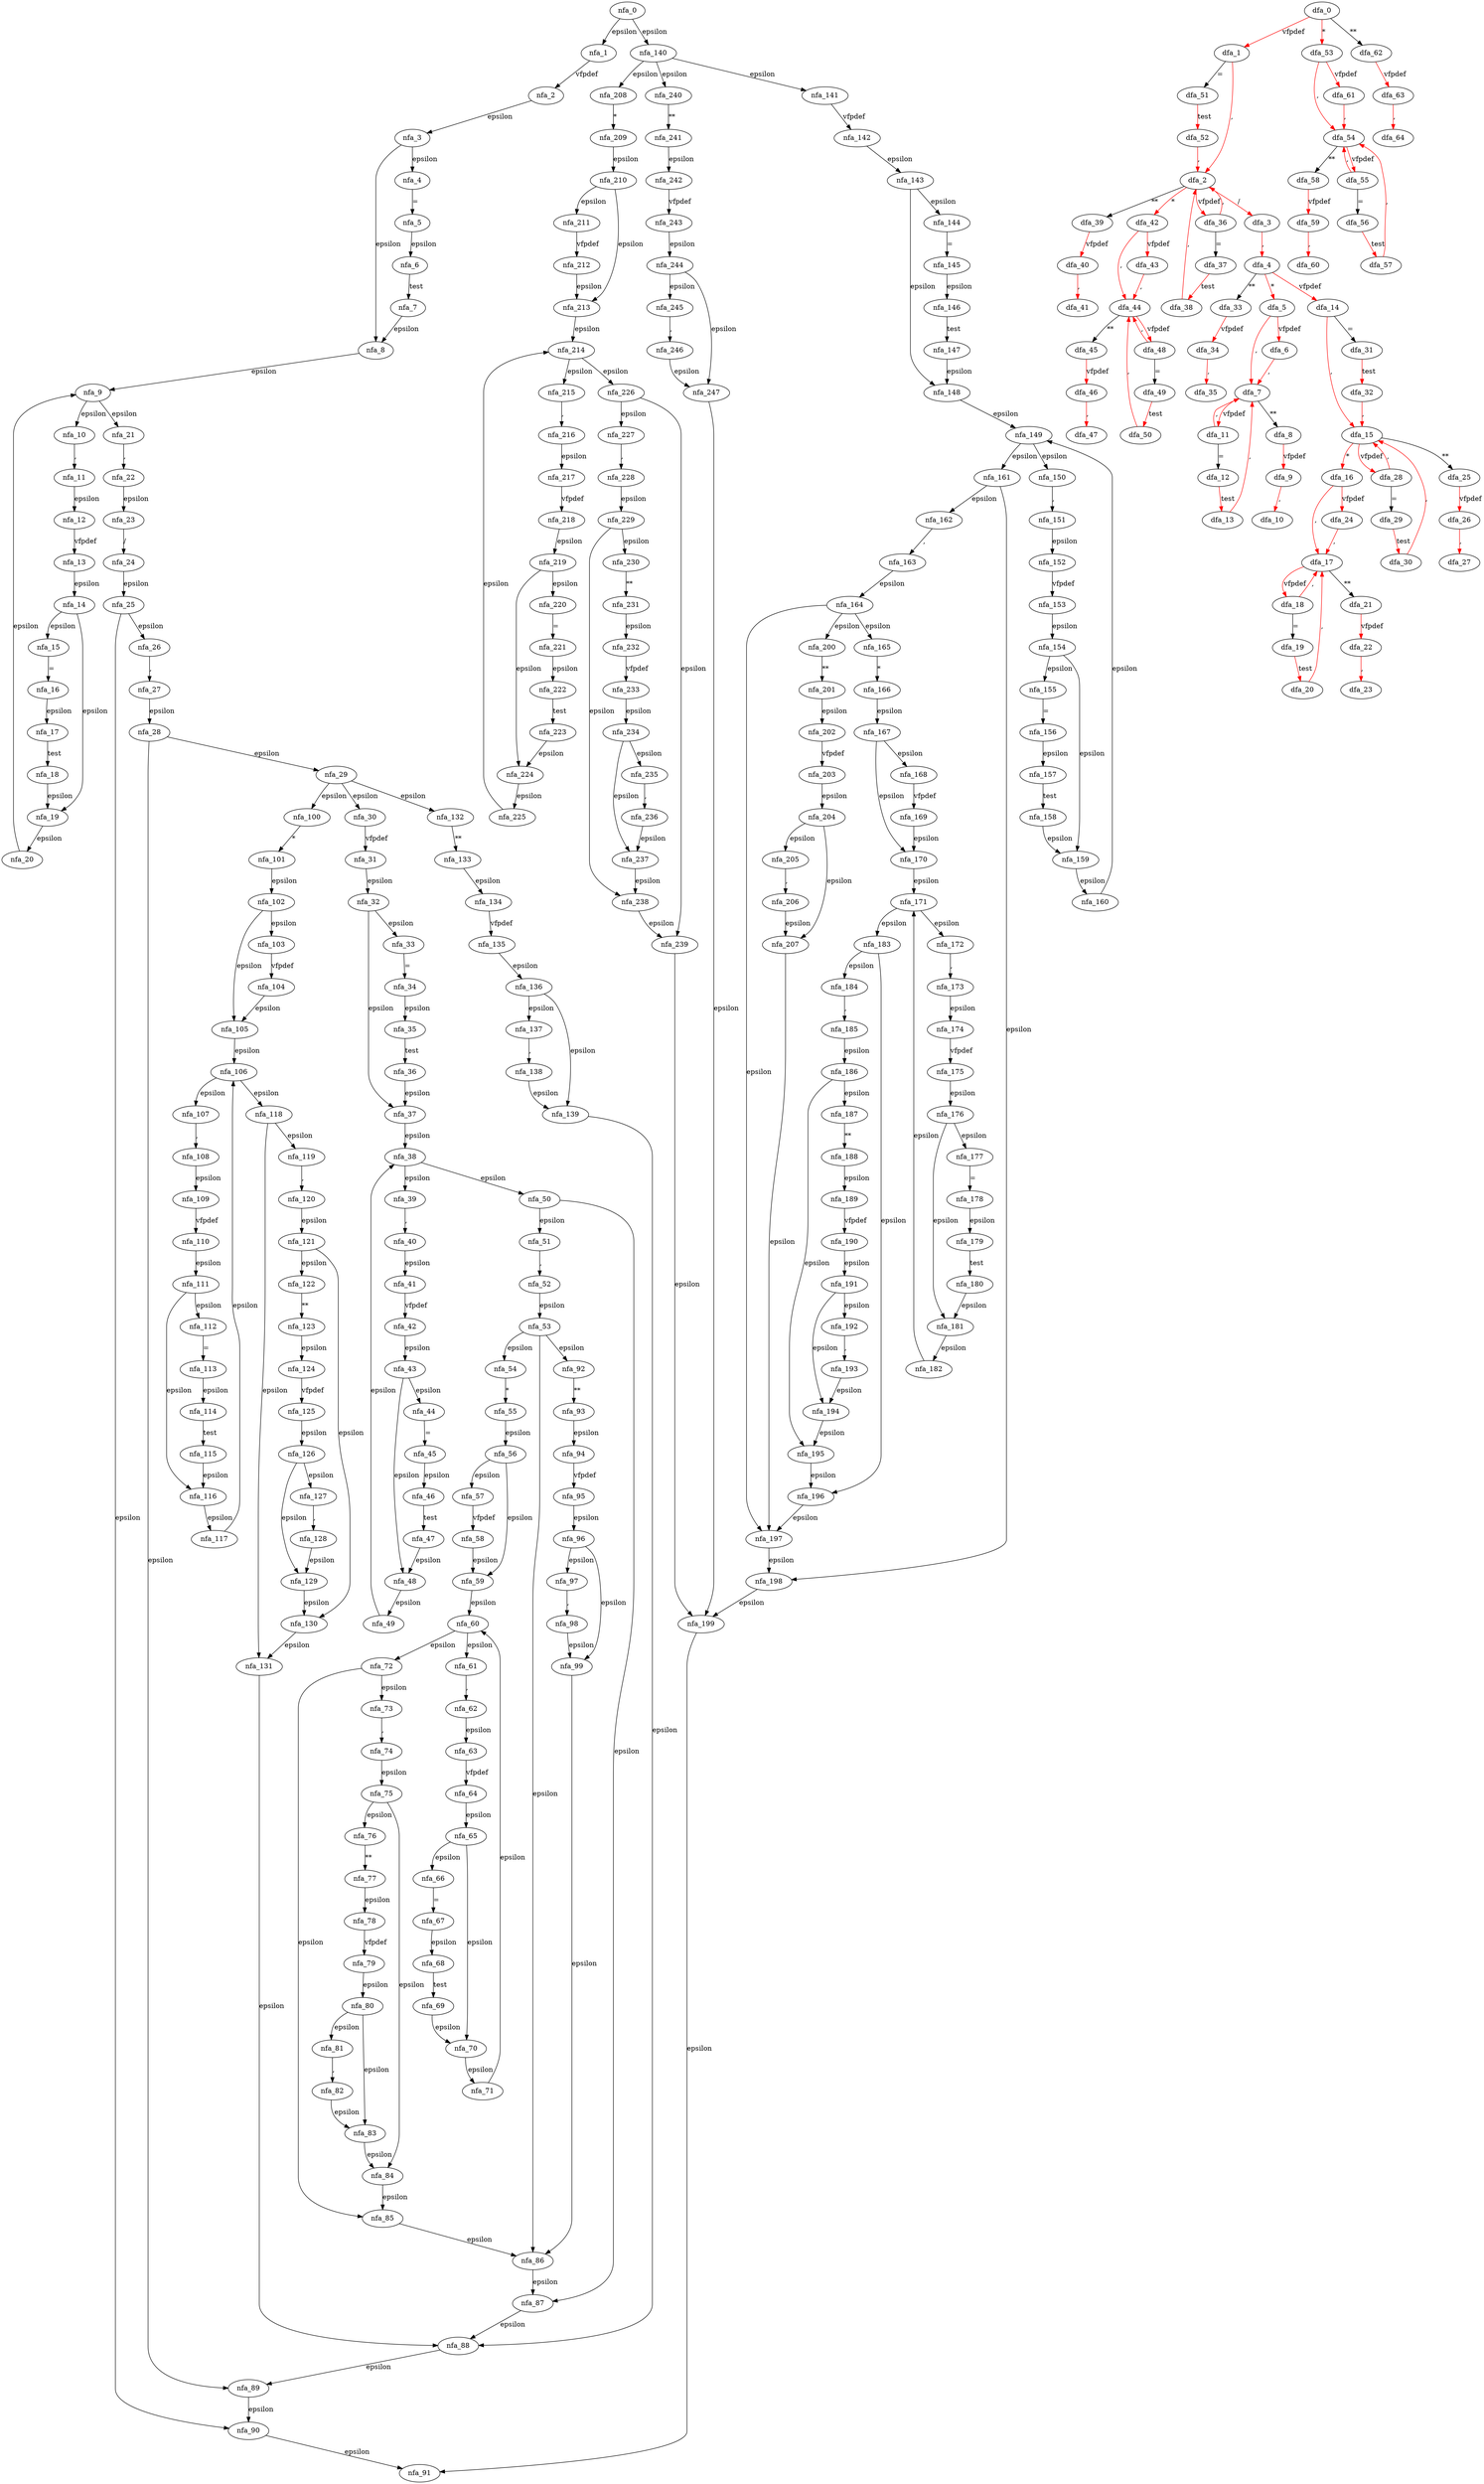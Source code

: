 digraph varargslist {
 subgraph varargslist_nfa {
  nfa_0->nfa_1[label=epsilon]
  nfa_1->nfa_2[label=vfpdef]
  nfa_2->nfa_3[label=epsilon]
  nfa_3->nfa_4[label=epsilon]
  nfa_4->nfa_5[label="="]
  nfa_5->nfa_6[label=epsilon]
  nfa_6->nfa_7[label=test]
  nfa_7->nfa_8[label=epsilon]
  nfa_8->nfa_9[label=epsilon]
  nfa_9->nfa_10[label=epsilon]
  nfa_10->nfa_11[label=","]
  nfa_11->nfa_12[label=epsilon]
  nfa_12->nfa_13[label=vfpdef]
  nfa_13->nfa_14[label=epsilon]
  nfa_14->nfa_15[label=epsilon]
  nfa_15->nfa_16[label="="]
  nfa_16->nfa_17[label=epsilon]
  nfa_17->nfa_18[label=test]
  nfa_18->nfa_19[label=epsilon]
  nfa_19->nfa_20[label=epsilon]
  nfa_20->nfa_9[label=epsilon]
  nfa_14->nfa_19[label=epsilon]
  nfa_9->nfa_21[label=epsilon]
  nfa_21->nfa_22[label=","]
  nfa_22->nfa_23[label=epsilon]
  nfa_23->nfa_24[label="/"]
  nfa_24->nfa_25[label=epsilon]
  nfa_25->nfa_26[label=epsilon]
  nfa_26->nfa_27[label=","]
  nfa_27->nfa_28[label=epsilon]
  nfa_28->nfa_29[label=epsilon]
  nfa_29->nfa_30[label=epsilon]
  nfa_30->nfa_31[label=vfpdef]
  nfa_31->nfa_32[label=epsilon]
  nfa_32->nfa_33[label=epsilon]
  nfa_33->nfa_34[label="="]
  nfa_34->nfa_35[label=epsilon]
  nfa_35->nfa_36[label=test]
  nfa_36->nfa_37[label=epsilon]
  nfa_37->nfa_38[label=epsilon]
  nfa_38->nfa_39[label=epsilon]
  nfa_39->nfa_40[label=","]
  nfa_40->nfa_41[label=epsilon]
  nfa_41->nfa_42[label=vfpdef]
  nfa_42->nfa_43[label=epsilon]
  nfa_43->nfa_44[label=epsilon]
  nfa_44->nfa_45[label="="]
  nfa_45->nfa_46[label=epsilon]
  nfa_46->nfa_47[label=test]
  nfa_47->nfa_48[label=epsilon]
  nfa_48->nfa_49[label=epsilon]
  nfa_49->nfa_38[label=epsilon]
  nfa_43->nfa_48[label=epsilon]
  nfa_38->nfa_50[label=epsilon]
  nfa_50->nfa_51[label=epsilon]
  nfa_51->nfa_52[label=","]
  nfa_52->nfa_53[label=epsilon]
  nfa_53->nfa_54[label=epsilon]
  nfa_54->nfa_55[label="*"]
  nfa_55->nfa_56[label=epsilon]
  nfa_56->nfa_57[label=epsilon]
  nfa_57->nfa_58[label=vfpdef]
  nfa_58->nfa_59[label=epsilon]
  nfa_59->nfa_60[label=epsilon]
  nfa_60->nfa_61[label=epsilon]
  nfa_61->nfa_62[label=","]
  nfa_62->nfa_63[label=epsilon]
  nfa_63->nfa_64[label=vfpdef]
  nfa_64->nfa_65[label=epsilon]
  nfa_65->nfa_66[label=epsilon]
  nfa_66->nfa_67[label="="]
  nfa_67->nfa_68[label=epsilon]
  nfa_68->nfa_69[label=test]
  nfa_69->nfa_70[label=epsilon]
  nfa_70->nfa_71[label=epsilon]
  nfa_71->nfa_60[label=epsilon]
  nfa_65->nfa_70[label=epsilon]
  nfa_60->nfa_72[label=epsilon]
  nfa_72->nfa_73[label=epsilon]
  nfa_73->nfa_74[label=","]
  nfa_74->nfa_75[label=epsilon]
  nfa_75->nfa_76[label=epsilon]
  nfa_76->nfa_77[label="**"]
  nfa_77->nfa_78[label=epsilon]
  nfa_78->nfa_79[label=vfpdef]
  nfa_79->nfa_80[label=epsilon]
  nfa_80->nfa_81[label=epsilon]
  nfa_81->nfa_82[label=","]
  nfa_82->nfa_83[label=epsilon]
  nfa_83->nfa_84[label=epsilon]
  nfa_84->nfa_85[label=epsilon]
  nfa_85->nfa_86[label=epsilon]
  nfa_86->nfa_87[label=epsilon]
  nfa_87->nfa_88[label=epsilon]
  nfa_88->nfa_89[label=epsilon]
  nfa_89->nfa_90[label=epsilon]
  nfa_90->nfa_91[label=epsilon]
  nfa_80->nfa_83[label=epsilon]
  nfa_75->nfa_84[label=epsilon]
  nfa_72->nfa_85[label=epsilon]
  nfa_56->nfa_59[label=epsilon]
  nfa_53->nfa_92[label=epsilon]
  nfa_92->nfa_93[label="**"]
  nfa_93->nfa_94[label=epsilon]
  nfa_94->nfa_95[label=vfpdef]
  nfa_95->nfa_96[label=epsilon]
  nfa_96->nfa_97[label=epsilon]
  nfa_97->nfa_98[label=","]
  nfa_98->nfa_99[label=epsilon]
  nfa_99->nfa_86[label=epsilon]
  nfa_96->nfa_99[label=epsilon]
  nfa_53->nfa_86[label=epsilon]
  nfa_50->nfa_87[label=epsilon]
  nfa_32->nfa_37[label=epsilon]
  nfa_29->nfa_100[label=epsilon]
  nfa_100->nfa_101[label="*"]
  nfa_101->nfa_102[label=epsilon]
  nfa_102->nfa_103[label=epsilon]
  nfa_103->nfa_104[label=vfpdef]
  nfa_104->nfa_105[label=epsilon]
  nfa_105->nfa_106[label=epsilon]
  nfa_106->nfa_107[label=epsilon]
  nfa_107->nfa_108[label=","]
  nfa_108->nfa_109[label=epsilon]
  nfa_109->nfa_110[label=vfpdef]
  nfa_110->nfa_111[label=epsilon]
  nfa_111->nfa_112[label=epsilon]
  nfa_112->nfa_113[label="="]
  nfa_113->nfa_114[label=epsilon]
  nfa_114->nfa_115[label=test]
  nfa_115->nfa_116[label=epsilon]
  nfa_116->nfa_117[label=epsilon]
  nfa_117->nfa_106[label=epsilon]
  nfa_111->nfa_116[label=epsilon]
  nfa_106->nfa_118[label=epsilon]
  nfa_118->nfa_119[label=epsilon]
  nfa_119->nfa_120[label=","]
  nfa_120->nfa_121[label=epsilon]
  nfa_121->nfa_122[label=epsilon]
  nfa_122->nfa_123[label="**"]
  nfa_123->nfa_124[label=epsilon]
  nfa_124->nfa_125[label=vfpdef]
  nfa_125->nfa_126[label=epsilon]
  nfa_126->nfa_127[label=epsilon]
  nfa_127->nfa_128[label=","]
  nfa_128->nfa_129[label=epsilon]
  nfa_129->nfa_130[label=epsilon]
  nfa_130->nfa_131[label=epsilon]
  nfa_131->nfa_88[label=epsilon]
  nfa_126->nfa_129[label=epsilon]
  nfa_121->nfa_130[label=epsilon]
  nfa_118->nfa_131[label=epsilon]
  nfa_102->nfa_105[label=epsilon]
  nfa_29->nfa_132[label=epsilon]
  nfa_132->nfa_133[label="**"]
  nfa_133->nfa_134[label=epsilon]
  nfa_134->nfa_135[label=vfpdef]
  nfa_135->nfa_136[label=epsilon]
  nfa_136->nfa_137[label=epsilon]
  nfa_137->nfa_138[label=","]
  nfa_138->nfa_139[label=epsilon]
  nfa_139->nfa_88[label=epsilon]
  nfa_136->nfa_139[label=epsilon]
  nfa_28->nfa_89[label=epsilon]
  nfa_25->nfa_90[label=epsilon]
  nfa_3->nfa_8[label=epsilon]
  nfa_0->nfa_140[label=epsilon]
  nfa_140->nfa_141[label=epsilon]
  nfa_141->nfa_142[label=vfpdef]
  nfa_142->nfa_143[label=epsilon]
  nfa_143->nfa_144[label=epsilon]
  nfa_144->nfa_145[label="="]
  nfa_145->nfa_146[label=epsilon]
  nfa_146->nfa_147[label=test]
  nfa_147->nfa_148[label=epsilon]
  nfa_148->nfa_149[label=epsilon]
  nfa_149->nfa_150[label=epsilon]
  nfa_150->nfa_151[label=","]
  nfa_151->nfa_152[label=epsilon]
  nfa_152->nfa_153[label=vfpdef]
  nfa_153->nfa_154[label=epsilon]
  nfa_154->nfa_155[label=epsilon]
  nfa_155->nfa_156[label="="]
  nfa_156->nfa_157[label=epsilon]
  nfa_157->nfa_158[label=test]
  nfa_158->nfa_159[label=epsilon]
  nfa_159->nfa_160[label=epsilon]
  nfa_160->nfa_149[label=epsilon]
  nfa_154->nfa_159[label=epsilon]
  nfa_149->nfa_161[label=epsilon]
  nfa_161->nfa_162[label=epsilon]
  nfa_162->nfa_163[label=","]
  nfa_163->nfa_164[label=epsilon]
  nfa_164->nfa_165[label=epsilon]
  nfa_165->nfa_166[label="*"]
  nfa_166->nfa_167[label=epsilon]
  nfa_167->nfa_168[label=epsilon]
  nfa_168->nfa_169[label=vfpdef]
  nfa_169->nfa_170[label=epsilon]
  nfa_170->nfa_171[label=epsilon]
  nfa_171->nfa_172[label=epsilon]
  nfa_172->nfa_173[label=","]
  nfa_173->nfa_174[label=epsilon]
  nfa_174->nfa_175[label=vfpdef]
  nfa_175->nfa_176[label=epsilon]
  nfa_176->nfa_177[label=epsilon]
  nfa_177->nfa_178[label="="]
  nfa_178->nfa_179[label=epsilon]
  nfa_179->nfa_180[label=test]
  nfa_180->nfa_181[label=epsilon]
  nfa_181->nfa_182[label=epsilon]
  nfa_182->nfa_171[label=epsilon]
  nfa_176->nfa_181[label=epsilon]
  nfa_171->nfa_183[label=epsilon]
  nfa_183->nfa_184[label=epsilon]
  nfa_184->nfa_185[label=","]
  nfa_185->nfa_186[label=epsilon]
  nfa_186->nfa_187[label=epsilon]
  nfa_187->nfa_188[label="**"]
  nfa_188->nfa_189[label=epsilon]
  nfa_189->nfa_190[label=vfpdef]
  nfa_190->nfa_191[label=epsilon]
  nfa_191->nfa_192[label=epsilon]
  nfa_192->nfa_193[label=","]
  nfa_193->nfa_194[label=epsilon]
  nfa_194->nfa_195[label=epsilon]
  nfa_195->nfa_196[label=epsilon]
  nfa_196->nfa_197[label=epsilon]
  nfa_197->nfa_198[label=epsilon]
  nfa_198->nfa_199[label=epsilon]
  nfa_199->nfa_91[label=epsilon]
  nfa_191->nfa_194[label=epsilon]
  nfa_186->nfa_195[label=epsilon]
  nfa_183->nfa_196[label=epsilon]
  nfa_167->nfa_170[label=epsilon]
  nfa_164->nfa_200[label=epsilon]
  nfa_200->nfa_201[label="**"]
  nfa_201->nfa_202[label=epsilon]
  nfa_202->nfa_203[label=vfpdef]
  nfa_203->nfa_204[label=epsilon]
  nfa_204->nfa_205[label=epsilon]
  nfa_205->nfa_206[label=","]
  nfa_206->nfa_207[label=epsilon]
  nfa_207->nfa_197[label=epsilon]
  nfa_204->nfa_207[label=epsilon]
  nfa_164->nfa_197[label=epsilon]
  nfa_161->nfa_198[label=epsilon]
  nfa_143->nfa_148[label=epsilon]
  nfa_140->nfa_208[label=epsilon]
  nfa_208->nfa_209[label="*"]
  nfa_209->nfa_210[label=epsilon]
  nfa_210->nfa_211[label=epsilon]
  nfa_211->nfa_212[label=vfpdef]
  nfa_212->nfa_213[label=epsilon]
  nfa_213->nfa_214[label=epsilon]
  nfa_214->nfa_215[label=epsilon]
  nfa_215->nfa_216[label=","]
  nfa_216->nfa_217[label=epsilon]
  nfa_217->nfa_218[label=vfpdef]
  nfa_218->nfa_219[label=epsilon]
  nfa_219->nfa_220[label=epsilon]
  nfa_220->nfa_221[label="="]
  nfa_221->nfa_222[label=epsilon]
  nfa_222->nfa_223[label=test]
  nfa_223->nfa_224[label=epsilon]
  nfa_224->nfa_225[label=epsilon]
  nfa_225->nfa_214[label=epsilon]
  nfa_219->nfa_224[label=epsilon]
  nfa_214->nfa_226[label=epsilon]
  nfa_226->nfa_227[label=epsilon]
  nfa_227->nfa_228[label=","]
  nfa_228->nfa_229[label=epsilon]
  nfa_229->nfa_230[label=epsilon]
  nfa_230->nfa_231[label="**"]
  nfa_231->nfa_232[label=epsilon]
  nfa_232->nfa_233[label=vfpdef]
  nfa_233->nfa_234[label=epsilon]
  nfa_234->nfa_235[label=epsilon]
  nfa_235->nfa_236[label=","]
  nfa_236->nfa_237[label=epsilon]
  nfa_237->nfa_238[label=epsilon]
  nfa_238->nfa_239[label=epsilon]
  nfa_239->nfa_199[label=epsilon]
  nfa_234->nfa_237[label=epsilon]
  nfa_229->nfa_238[label=epsilon]
  nfa_226->nfa_239[label=epsilon]
  nfa_210->nfa_213[label=epsilon]
  nfa_140->nfa_240[label=epsilon]
  nfa_240->nfa_241[label="**"]
  nfa_241->nfa_242[label=epsilon]
  nfa_242->nfa_243[label=vfpdef]
  nfa_243->nfa_244[label=epsilon]
  nfa_244->nfa_245[label=epsilon]
  nfa_245->nfa_246[label=","]
  nfa_246->nfa_247[label=epsilon]
  nfa_247->nfa_199[label=epsilon]
  nfa_244->nfa_247[label=epsilon]
  }
 subgraph varargslist_dfa {
  dfa_0->dfa_1[label=vfpdef,color=red]
  dfa_1->dfa_2[label=",",color=red]
  dfa_2->dfa_3[label="/",color=red]
  dfa_3->dfa_4[label=",",color=red]
  dfa_4->dfa_5[label="*",color=red]
  dfa_5->dfa_6[label=vfpdef,color=red]
  dfa_6->dfa_7[label=",",color=red]
  dfa_7->dfa_8[label="**"]
  dfa_8->dfa_9[label=vfpdef,color=red]
  dfa_9->dfa_10[label=",",color=red]
  dfa_7->dfa_11[label=vfpdef,color=red]
  dfa_11->dfa_7[label=",",color=red]
  dfa_11->dfa_12[label="="]
  dfa_12->dfa_13[label=test,color=red]
  dfa_13->dfa_7[label=",",color=red]
  dfa_5->dfa_7[label=",",color=red]
  dfa_4->dfa_14[label=vfpdef,color=red]
  dfa_14->dfa_15[label=",",color=red]
  dfa_15->dfa_16[label="*",color=red]
  dfa_16->dfa_17[label=",",color=red]
  dfa_17->dfa_18[label=vfpdef,color=red]
  dfa_18->dfa_17[label=",",color=red]
  dfa_18->dfa_19[label="="]
  dfa_19->dfa_20[label=test,color=red]
  dfa_20->dfa_17[label=",",color=red]
  dfa_17->dfa_21[label="**"]
  dfa_21->dfa_22[label=vfpdef,color=red]
  dfa_22->dfa_23[label=",",color=red]
  dfa_16->dfa_24[label=vfpdef,color=red]
  dfa_24->dfa_17[label=",",color=red]
  dfa_15->dfa_25[label="**"]
  dfa_25->dfa_26[label=vfpdef,color=red]
  dfa_26->dfa_27[label=",",color=red]
  dfa_15->dfa_28[label=vfpdef,color=red]
  dfa_28->dfa_15[label=",",color=red]
  dfa_28->dfa_29[label="="]
  dfa_29->dfa_30[label=test,color=red]
  dfa_30->dfa_15[label=",",color=red]
  dfa_14->dfa_31[label="="]
  dfa_31->dfa_32[label=test,color=red]
  dfa_32->dfa_15[label=",",color=red]
  dfa_4->dfa_33[label="**"]
  dfa_33->dfa_34[label=vfpdef,color=red]
  dfa_34->dfa_35[label=",",color=red]
  dfa_2->dfa_36[label=vfpdef,color=red]
  dfa_36->dfa_2[label=",",color=red]
  dfa_36->dfa_37[label="="]
  dfa_37->dfa_38[label=test,color=red]
  dfa_38->dfa_2[label=",",color=red]
  dfa_2->dfa_39[label="**"]
  dfa_39->dfa_40[label=vfpdef,color=red]
  dfa_40->dfa_41[label=",",color=red]
  dfa_2->dfa_42[label="*",color=red]
  dfa_42->dfa_43[label=vfpdef,color=red]
  dfa_43->dfa_44[label=",",color=red]
  dfa_44->dfa_45[label="**"]
  dfa_45->dfa_46[label=vfpdef,color=red]
  dfa_46->dfa_47[label=",",color=red]
  dfa_44->dfa_48[label=vfpdef,color=red]
  dfa_48->dfa_44[label=",",color=red]
  dfa_48->dfa_49[label="="]
  dfa_49->dfa_50[label=test,color=red]
  dfa_50->dfa_44[label=",",color=red]
  dfa_42->dfa_44[label=",",color=red]
  dfa_1->dfa_51[label="="]
  dfa_51->dfa_52[label=test,color=red]
  dfa_52->dfa_2[label=",",color=red]
  dfa_0->dfa_53[label="*",color=red]
  dfa_53->dfa_54[label=",",color=red]
  dfa_54->dfa_55[label=vfpdef,color=red]
  dfa_55->dfa_56[label="="]
  dfa_56->dfa_57[label=test,color=red]
  dfa_57->dfa_54[label=",",color=red]
  dfa_55->dfa_54[label=",",color=red]
  dfa_54->dfa_58[label="**"]
  dfa_58->dfa_59[label=vfpdef,color=red]
  dfa_59->dfa_60[label=",",color=red]
  dfa_53->dfa_61[label=vfpdef,color=red]
  dfa_61->dfa_54[label=",",color=red]
  dfa_0->dfa_62[label="**"]
  dfa_62->dfa_63[label=vfpdef,color=red]
  dfa_63->dfa_64[label=",",color=red]
  }
}
